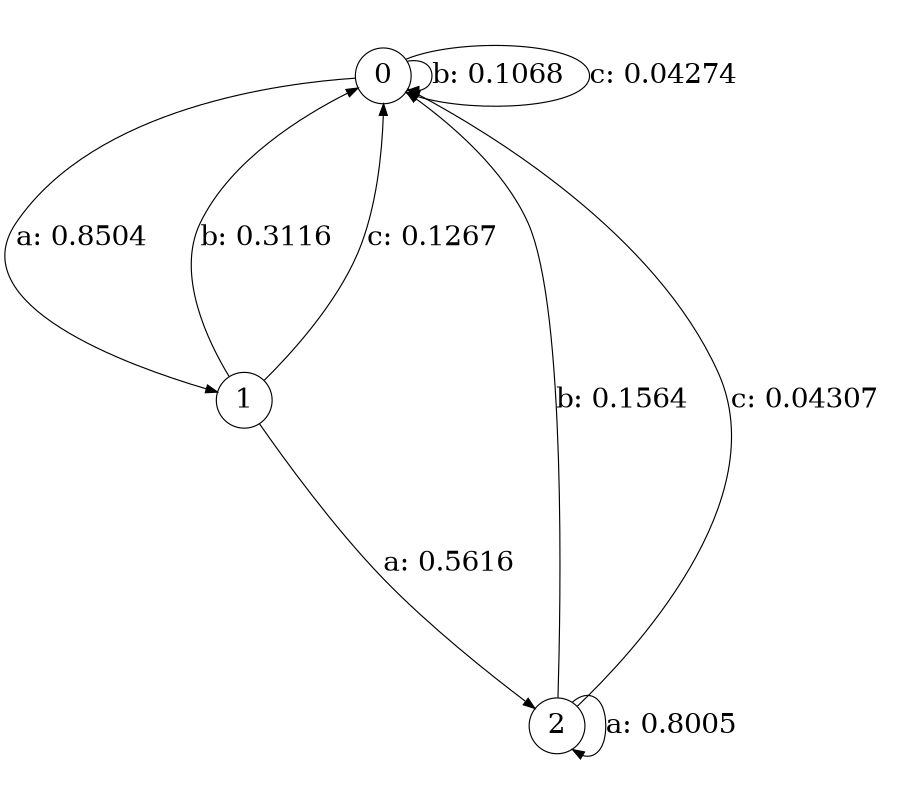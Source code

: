 digraph "d7-300nw-t0-cen-SML" {
size = "6,8.5";
ratio = "fill";
node [shape = circle];
node [fontsize = 24];
edge [fontsize = 24];
0 -> 1 [label = "a: 0.8504   "];
0 -> 0 [label = "b: 0.1068   "];
0 -> 0 [label = "c: 0.04274  "];
1 -> 2 [label = "a: 0.5616   "];
1 -> 0 [label = "b: 0.3116   "];
1 -> 0 [label = "c: 0.1267   "];
2 -> 2 [label = "a: 0.8005   "];
2 -> 0 [label = "b: 0.1564   "];
2 -> 0 [label = "c: 0.04307  "];
}